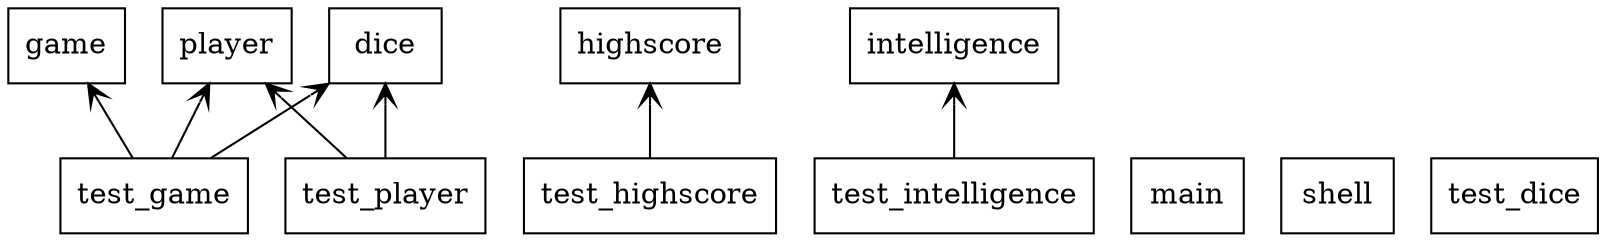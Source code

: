 digraph "packages" {
rankdir=BT
charset="utf-8"
"dice" [color="black", label="dice", shape="box", style="solid"];
"game" [color="black", label="game", shape="box", style="solid"];
"highscore" [color="black", label="highscore", shape="box", style="solid"];
"intelligence" [color="black", label="intelligence", shape="box", style="solid"];
"main" [color="black", label="main", shape="box", style="solid"];
"player" [color="black", label="player", shape="box", style="solid"];
"shell" [color="black", label="shell", shape="box", style="solid"];
"test_dice" [color="black", label="test_dice", shape="box", style="solid"];
"test_game" [color="black", label="test_game", shape="box", style="solid"];
"test_highscore" [color="black", label="test_highscore", shape="box", style="solid"];
"test_intelligence" [color="black", label="test_intelligence", shape="box", style="solid"];
"test_player" [color="black", label="test_player", shape="box", style="solid"];
"test_game" -> "dice" [arrowhead="open", arrowtail="none"];
"test_game" -> "game" [arrowhead="open", arrowtail="none"];
"test_game" -> "player" [arrowhead="open", arrowtail="none"];
"test_highscore" -> "highscore" [arrowhead="open", arrowtail="none"];
"test_intelligence" -> "intelligence" [arrowhead="open", arrowtail="none"];
"test_player" -> "dice" [arrowhead="open", arrowtail="none"];
"test_player" -> "player" [arrowhead="open", arrowtail="none"];
}
